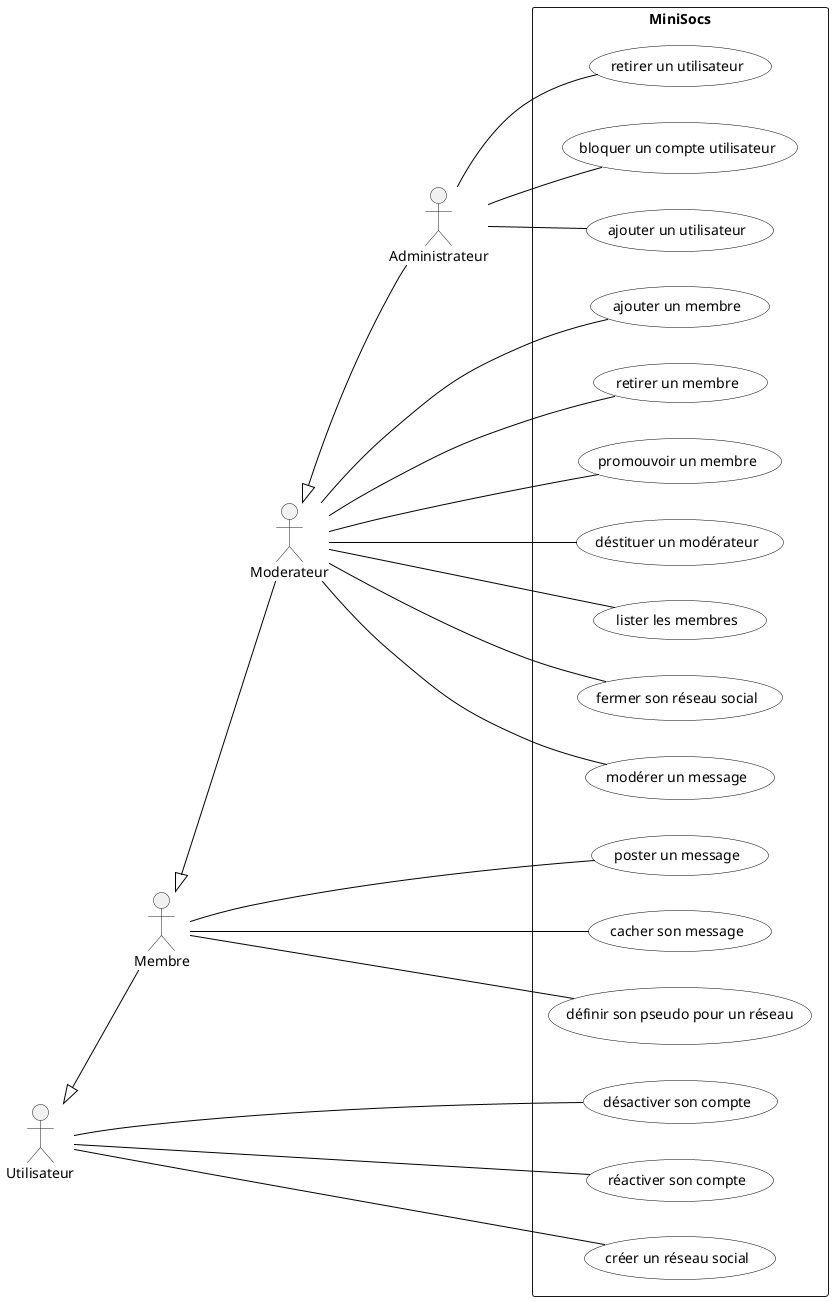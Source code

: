 @startuml

'Diagramme de cas d'utilisation (PlantUML)'

'Configuration charte graphique'
skinparam usecase {
BackgroundColor White
BorderColor Black
ArrowColor Black
ActorBackgroundColor<< Human >> Gold
}

left to right direction

'Déclaration des acteurs :'
actor Administrateur
actor Moderateur
actor Membre
actor Utilisateur
Moderateur <|-- Administrateur
Membre <|-- Moderateur
Utilisateur <|-- Membre
'Déclaration des cas d'utilisation dans le système'
rectangle "MiniSocs" {

:Administrateur: -- (bloquer un compte utilisateur) 
:Administrateur: -- (ajouter un utilisateur) 
:Administrateur: -- (retirer un utilisateur) 
:Moderateur: -- (ajouter un membre) 
:Moderateur: -- (retirer un membre) 
:Moderateur: -- (promouvoir un membre) 
:Moderateur: -- (déstituer un modérateur)
:Moderateur: -- (lister les membres)
:Moderateur: -- (fermer son réseau social) 
:Moderateur: -- (modérer un message) 
:Utilisateur:    -- (désactiver son compte) 
:Utilisateur:    -- (réactiver son compte) 
:Membre:    -- (poster un message)
:Membre:    -- (cacher son message) 
:Membre:    -- (définir son pseudo pour un réseau) 
:Utilisateur:    -- (créer un réseau social) 
}

@enduml
